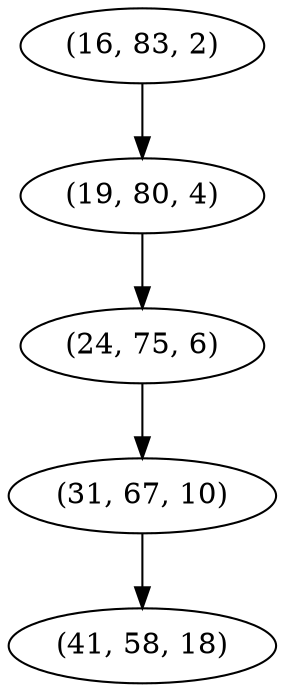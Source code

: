 digraph tree {
    "(16, 83, 2)";
    "(19, 80, 4)";
    "(24, 75, 6)";
    "(31, 67, 10)";
    "(41, 58, 18)";
    "(16, 83, 2)" -> "(19, 80, 4)";
    "(19, 80, 4)" -> "(24, 75, 6)";
    "(24, 75, 6)" -> "(31, 67, 10)";
    "(31, 67, 10)" -> "(41, 58, 18)";
}
